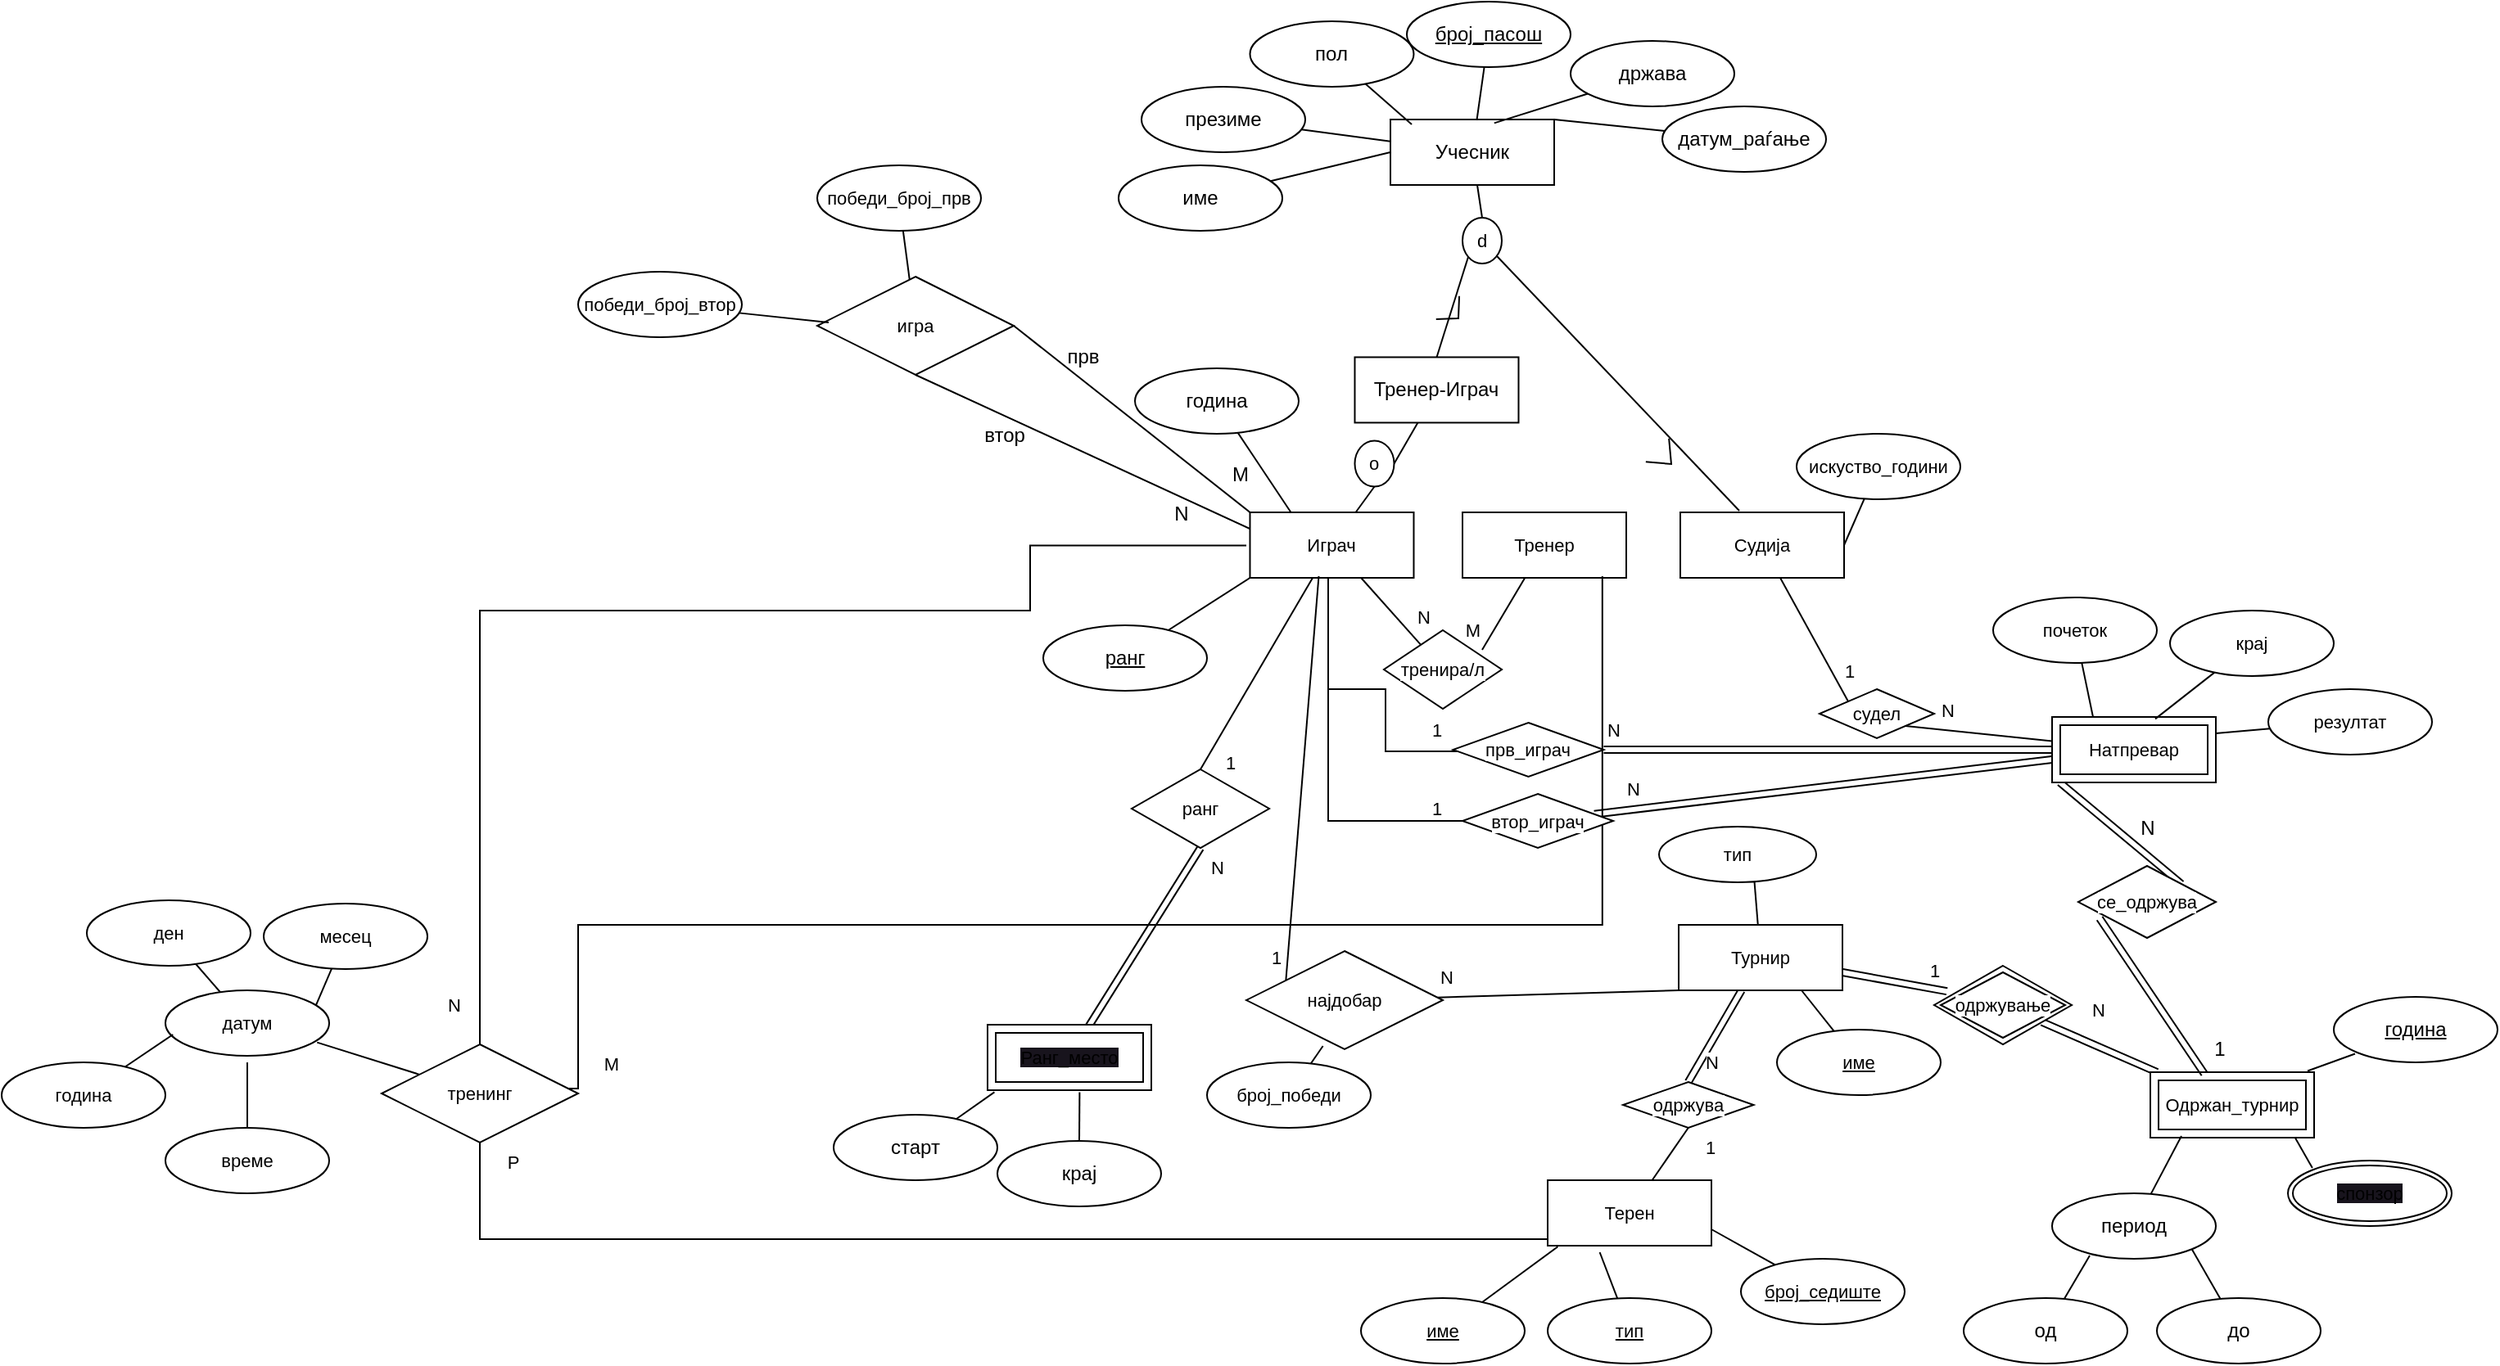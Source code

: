 <mxfile version="24.7.17">
  <diagram name="Page-1" id="D4k1P8KBZMgiFusO5wSe">
    <mxGraphModel dx="2284" dy="836" grid="1" gridSize="12" guides="1" tooltips="1" connect="1" arrows="1" fold="1" page="1" pageScale="1" pageWidth="850" pageHeight="1100" math="0" shadow="0">
      <root>
        <mxCell id="0" />
        <mxCell id="1" parent="0" />
        <mxCell id="lqawrA6Ue8hp0J3bOHnK-28" style="edgeStyle=none;shape=connector;rounded=0;orthogonalLoop=1;jettySize=auto;html=1;entryX=0.5;entryY=0;entryDx=0;entryDy=0;strokeColor=default;align=center;verticalAlign=middle;fontFamily=Helvetica;fontSize=11;fontColor=default;labelBackgroundColor=default;endArrow=none;endFill=0;" parent="1" source="lqawrA6Ue8hp0J3bOHnK-3" target="lqawrA6Ue8hp0J3bOHnK-27" edge="1">
          <mxGeometry relative="1" as="geometry" />
        </mxCell>
        <mxCell id="lqawrA6Ue8hp0J3bOHnK-3" value="Учесник" style="whiteSpace=wrap;html=1;align=center;" parent="1" vertex="1">
          <mxGeometry x="148" y="84" width="100" height="40" as="geometry" />
        </mxCell>
        <mxCell id="lqawrA6Ue8hp0J3bOHnK-8" value="име" style="ellipse;whiteSpace=wrap;html=1;align=center;" parent="1" vertex="1">
          <mxGeometry x="-18" y="112" width="100" height="40" as="geometry" />
        </mxCell>
        <mxCell id="lqawrA6Ue8hp0J3bOHnK-9" style="rounded=0;orthogonalLoop=1;jettySize=auto;html=1;entryX=0;entryY=0.5;entryDx=0;entryDy=0;endArrow=none;endFill=0;" parent="1" source="lqawrA6Ue8hp0J3bOHnK-8" target="lqawrA6Ue8hp0J3bOHnK-3" edge="1">
          <mxGeometry relative="1" as="geometry">
            <Array as="points" />
          </mxGeometry>
        </mxCell>
        <mxCell id="lqawrA6Ue8hp0J3bOHnK-11" value="" style="edgeStyle=none;shape=connector;rounded=0;orthogonalLoop=1;jettySize=auto;html=1;strokeColor=default;align=center;verticalAlign=middle;fontFamily=Helvetica;fontSize=11;fontColor=default;labelBackgroundColor=default;endArrow=none;endFill=0;" parent="1" source="lqawrA6Ue8hp0J3bOHnK-10" target="lqawrA6Ue8hp0J3bOHnK-3" edge="1">
          <mxGeometry relative="1" as="geometry" />
        </mxCell>
        <mxCell id="lqawrA6Ue8hp0J3bOHnK-10" value="презиме" style="ellipse;whiteSpace=wrap;html=1;align=center;" parent="1" vertex="1">
          <mxGeometry x="-4" y="64" width="100" height="40" as="geometry" />
        </mxCell>
        <mxCell id="lqawrA6Ue8hp0J3bOHnK-12" value="пол" style="ellipse;whiteSpace=wrap;html=1;align=center;" parent="1" vertex="1">
          <mxGeometry x="62.24" y="24" width="100" height="40" as="geometry" />
        </mxCell>
        <mxCell id="lqawrA6Ue8hp0J3bOHnK-15" style="edgeStyle=none;shape=connector;rounded=0;orthogonalLoop=1;jettySize=auto;html=1;strokeColor=default;align=center;verticalAlign=middle;fontFamily=Helvetica;fontSize=11;fontColor=default;labelBackgroundColor=default;endArrow=none;endFill=0;" parent="1" source="lqawrA6Ue8hp0J3bOHnK-14" target="lqawrA6Ue8hp0J3bOHnK-3" edge="1">
          <mxGeometry relative="1" as="geometry" />
        </mxCell>
        <mxCell id="lqawrA6Ue8hp0J3bOHnK-14" value="&lt;u&gt;број_пасош&lt;/u&gt;" style="ellipse;whiteSpace=wrap;html=1;align=center;" parent="1" vertex="1">
          <mxGeometry x="158" y="12" width="100" height="40" as="geometry" />
        </mxCell>
        <mxCell id="lqawrA6Ue8hp0J3bOHnK-16" style="edgeStyle=none;shape=connector;rounded=0;orthogonalLoop=1;jettySize=auto;html=1;entryX=0.13;entryY=0.075;entryDx=0;entryDy=0;entryPerimeter=0;strokeColor=default;align=center;verticalAlign=middle;fontFamily=Helvetica;fontSize=11;fontColor=default;labelBackgroundColor=default;endArrow=none;endFill=0;" parent="1" source="lqawrA6Ue8hp0J3bOHnK-12" target="lqawrA6Ue8hp0J3bOHnK-3" edge="1">
          <mxGeometry relative="1" as="geometry" />
        </mxCell>
        <mxCell id="lqawrA6Ue8hp0J3bOHnK-17" value="држава" style="ellipse;whiteSpace=wrap;html=1;align=center;" parent="1" vertex="1">
          <mxGeometry x="258" y="36" width="100" height="40" as="geometry" />
        </mxCell>
        <mxCell id="lqawrA6Ue8hp0J3bOHnK-18" style="edgeStyle=none;shape=connector;rounded=0;orthogonalLoop=1;jettySize=auto;html=1;entryX=0.634;entryY=0.055;entryDx=0;entryDy=0;entryPerimeter=0;strokeColor=default;align=center;verticalAlign=middle;fontFamily=Helvetica;fontSize=11;fontColor=default;labelBackgroundColor=default;endArrow=none;endFill=0;" parent="1" source="lqawrA6Ue8hp0J3bOHnK-17" target="lqawrA6Ue8hp0J3bOHnK-3" edge="1">
          <mxGeometry relative="1" as="geometry" />
        </mxCell>
        <mxCell id="lqawrA6Ue8hp0J3bOHnK-20" style="edgeStyle=none;shape=connector;rounded=0;orthogonalLoop=1;jettySize=auto;html=1;entryX=1;entryY=0;entryDx=0;entryDy=0;strokeColor=default;align=center;verticalAlign=middle;fontFamily=Helvetica;fontSize=11;fontColor=default;labelBackgroundColor=default;endArrow=none;endFill=0;" parent="1" source="lqawrA6Ue8hp0J3bOHnK-19" target="lqawrA6Ue8hp0J3bOHnK-3" edge="1">
          <mxGeometry relative="1" as="geometry" />
        </mxCell>
        <mxCell id="lqawrA6Ue8hp0J3bOHnK-19" value="датум_раѓање" style="ellipse;whiteSpace=wrap;html=1;align=center;" parent="1" vertex="1">
          <mxGeometry x="314" y="76" width="100" height="40" as="geometry" />
        </mxCell>
        <mxCell id="lqawrA6Ue8hp0J3bOHnK-36" style="edgeStyle=none;shape=connector;rounded=0;orthogonalLoop=1;jettySize=auto;html=1;strokeColor=default;align=center;verticalAlign=middle;fontFamily=Helvetica;fontSize=11;fontColor=default;labelBackgroundColor=default;endArrow=none;endFill=0;" parent="1" source="lqawrA6Ue8hp0J3bOHnK-22" target="lqawrA6Ue8hp0J3bOHnK-35" edge="1">
          <mxGeometry relative="1" as="geometry" />
        </mxCell>
        <mxCell id="lqawrA6Ue8hp0J3bOHnK-57" style="edgeStyle=none;shape=connector;rounded=0;orthogonalLoop=1;jettySize=auto;html=1;entryX=0.5;entryY=0;entryDx=0;entryDy=0;strokeColor=default;align=center;verticalAlign=middle;fontFamily=Helvetica;fontSize=11;fontColor=default;labelBackgroundColor=default;endArrow=none;endFill=0;" parent="1" source="lqawrA6Ue8hp0J3bOHnK-22" target="lqawrA6Ue8hp0J3bOHnK-56" edge="1">
          <mxGeometry relative="1" as="geometry" />
        </mxCell>
        <mxCell id="8VeTdL72EI9J1DGAZN1l-18" style="edgeStyle=orthogonalEdgeStyle;shape=connector;rounded=0;orthogonalLoop=1;jettySize=auto;html=1;strokeColor=default;align=center;verticalAlign=middle;fontFamily=Helvetica;fontSize=11;fontColor=default;labelBackgroundColor=default;endArrow=none;endFill=0;entryX=0.073;entryY=0.53;entryDx=0;entryDy=0;entryPerimeter=0;" parent="1" source="lqawrA6Ue8hp0J3bOHnK-22" target="8VeTdL72EI9J1DGAZN1l-19" edge="1">
          <mxGeometry relative="1" as="geometry">
            <mxPoint x="144" y="480" as="targetPoint" />
            <Array as="points">
              <mxPoint x="110" y="432" />
              <mxPoint x="145" y="432" />
              <mxPoint x="145" y="470" />
            </Array>
          </mxGeometry>
        </mxCell>
        <mxCell id="8VeTdL72EI9J1DGAZN1l-20" style="edgeStyle=orthogonalEdgeStyle;shape=connector;rounded=0;orthogonalLoop=1;jettySize=auto;html=1;strokeColor=default;align=center;verticalAlign=middle;fontFamily=Helvetica;fontSize=11;fontColor=default;labelBackgroundColor=default;endArrow=none;endFill=0;entryX=0;entryY=0.5;entryDx=0;entryDy=0;" parent="1" source="lqawrA6Ue8hp0J3bOHnK-22" target="8VeTdL72EI9J1DGAZN1l-21" edge="1">
          <mxGeometry relative="1" as="geometry">
            <mxPoint x="120" y="528" as="targetPoint" />
            <Array as="points">
              <mxPoint x="110" y="513" />
            </Array>
          </mxGeometry>
        </mxCell>
        <mxCell id="WKA5SGnIilvyst779cXG-5" style="rounded=0;orthogonalLoop=1;jettySize=auto;html=1;entryX=0.5;entryY=1;entryDx=0;entryDy=0;endArrow=none;endFill=0;" parent="1" source="lqawrA6Ue8hp0J3bOHnK-22" target="WKA5SGnIilvyst779cXG-3" edge="1">
          <mxGeometry relative="1" as="geometry" />
        </mxCell>
        <mxCell id="lqawrA6Ue8hp0J3bOHnK-22" value="Играч" style="whiteSpace=wrap;html=1;align=center;fontFamily=Helvetica;fontSize=11;fontColor=default;labelBackgroundColor=default;" parent="1" vertex="1">
          <mxGeometry x="62.24" y="324" width="100" height="40" as="geometry" />
        </mxCell>
        <mxCell id="lqawrA6Ue8hp0J3bOHnK-23" value="Тренер" style="whiteSpace=wrap;html=1;align=center;fontFamily=Helvetica;fontSize=11;fontColor=default;labelBackgroundColor=default;" parent="1" vertex="1">
          <mxGeometry x="192" y="324" width="100" height="40" as="geometry" />
        </mxCell>
        <mxCell id="lqawrA6Ue8hp0J3bOHnK-137" style="edgeStyle=none;shape=connector;rounded=0;orthogonalLoop=1;jettySize=auto;html=1;entryX=0;entryY=0;entryDx=0;entryDy=0;strokeColor=default;align=center;verticalAlign=middle;fontFamily=Helvetica;fontSize=11;fontColor=default;labelBackgroundColor=default;endArrow=none;endFill=0;" parent="1" source="lqawrA6Ue8hp0J3bOHnK-24" target="lqawrA6Ue8hp0J3bOHnK-136" edge="1">
          <mxGeometry relative="1" as="geometry" />
        </mxCell>
        <mxCell id="lqawrA6Ue8hp0J3bOHnK-24" value="Судија" style="whiteSpace=wrap;html=1;align=center;fontFamily=Helvetica;fontSize=11;fontColor=default;labelBackgroundColor=default;" parent="1" vertex="1">
          <mxGeometry x="325" y="324" width="100" height="40" as="geometry" />
        </mxCell>
        <mxCell id="WKA5SGnIilvyst779cXG-2" style="rounded=0;orthogonalLoop=1;jettySize=auto;html=1;entryX=0.5;entryY=0;entryDx=0;entryDy=0;endArrow=none;endFill=0;exitX=0;exitY=1;exitDx=0;exitDy=0;" parent="1" source="lqawrA6Ue8hp0J3bOHnK-27" target="WKA5SGnIilvyst779cXG-1" edge="1">
          <mxGeometry relative="1" as="geometry">
            <mxPoint x="198" y="228" as="sourcePoint" />
          </mxGeometry>
        </mxCell>
        <mxCell id="lqawrA6Ue8hp0J3bOHnK-27" value="d" style="ellipse;whiteSpace=wrap;html=1;align=center;fontFamily=Helvetica;fontSize=11;fontColor=default;labelBackgroundColor=default;" parent="1" vertex="1">
          <mxGeometry x="192" y="144" width="24" height="28" as="geometry" />
        </mxCell>
        <mxCell id="lqawrA6Ue8hp0J3bOHnK-31" style="edgeStyle=none;shape=connector;rounded=0;orthogonalLoop=1;jettySize=auto;html=1;entryX=0.36;entryY=-0.025;entryDx=0;entryDy=0;entryPerimeter=0;strokeColor=default;align=center;verticalAlign=middle;fontFamily=Helvetica;fontSize=11;fontColor=default;labelBackgroundColor=default;endArrow=none;endFill=0;" parent="1" source="lqawrA6Ue8hp0J3bOHnK-27" target="lqawrA6Ue8hp0J3bOHnK-24" edge="1">
          <mxGeometry relative="1" as="geometry" />
        </mxCell>
        <mxCell id="lqawrA6Ue8hp0J3bOHnK-32" value="" style="shape=step;perimeter=stepPerimeter;whiteSpace=wrap;html=1;fixedSize=1;fontFamily=Helvetica;fontSize=11;fontColor=default;labelBackgroundColor=default;rotation=45;" parent="1" vertex="1">
          <mxGeometry x="309.24" y="280.24" width="12" height="20" as="geometry" />
        </mxCell>
        <mxCell id="lqawrA6Ue8hp0J3bOHnK-35" value="тренира/л" style="shape=rhombus;perimeter=rhombusPerimeter;whiteSpace=wrap;html=1;align=center;fontFamily=Helvetica;fontSize=11;fontColor=default;labelBackgroundColor=default;" parent="1" vertex="1">
          <mxGeometry x="144" y="396" width="72" height="48" as="geometry" />
        </mxCell>
        <mxCell id="lqawrA6Ue8hp0J3bOHnK-37" style="edgeStyle=none;shape=connector;rounded=0;orthogonalLoop=1;jettySize=auto;html=1;entryX=0.833;entryY=0.25;entryDx=0;entryDy=0;entryPerimeter=0;strokeColor=default;align=center;verticalAlign=middle;fontFamily=Helvetica;fontSize=11;fontColor=default;labelBackgroundColor=default;endArrow=none;endFill=0;" parent="1" target="lqawrA6Ue8hp0J3bOHnK-35" edge="1">
          <mxGeometry relative="1" as="geometry">
            <mxPoint x="203.976" y="408" as="sourcePoint" />
          </mxGeometry>
        </mxCell>
        <mxCell id="lqawrA6Ue8hp0J3bOHnK-40" value="" style="edgeStyle=none;shape=connector;rounded=0;orthogonalLoop=1;jettySize=auto;html=1;strokeColor=default;align=center;verticalAlign=middle;fontFamily=Helvetica;fontSize=11;fontColor=default;labelBackgroundColor=default;endArrow=none;endFill=0;" parent="1" source="lqawrA6Ue8hp0J3bOHnK-23" edge="1">
          <mxGeometry relative="1" as="geometry">
            <mxPoint x="230" y="364" as="sourcePoint" />
            <mxPoint x="204" y="408" as="targetPoint" />
          </mxGeometry>
        </mxCell>
        <mxCell id="lqawrA6Ue8hp0J3bOHnK-41" value="M" style="text;html=1;align=center;verticalAlign=middle;resizable=0;points=[];autosize=1;strokeColor=none;fillColor=none;fontFamily=Helvetica;fontSize=11;fontColor=default;labelBackgroundColor=default;" parent="1" vertex="1">
          <mxGeometry x="180" y="384" width="36" height="24" as="geometry" />
        </mxCell>
        <mxCell id="lqawrA6Ue8hp0J3bOHnK-159" style="edgeStyle=none;shape=connector;rounded=0;orthogonalLoop=1;jettySize=auto;html=1;entryX=0.25;entryY=0;entryDx=0;entryDy=0;strokeColor=default;align=center;verticalAlign=middle;fontFamily=Helvetica;fontSize=11;fontColor=default;labelBackgroundColor=default;endArrow=none;endFill=0;" parent="1" source="lqawrA6Ue8hp0J3bOHnK-42" target="lqawrA6Ue8hp0J3bOHnK-22" edge="1">
          <mxGeometry relative="1" as="geometry" />
        </mxCell>
        <mxCell id="lqawrA6Ue8hp0J3bOHnK-42" value="година" style="ellipse;whiteSpace=wrap;html=1;align=center;" parent="1" vertex="1">
          <mxGeometry x="-8" y="236" width="100" height="40" as="geometry" />
        </mxCell>
        <mxCell id="lqawrA6Ue8hp0J3bOHnK-45" style="edgeStyle=none;shape=connector;rounded=0;orthogonalLoop=1;jettySize=auto;html=1;entryX=0;entryY=1;entryDx=0;entryDy=0;strokeColor=default;align=center;verticalAlign=middle;fontFamily=Helvetica;fontSize=11;fontColor=default;labelBackgroundColor=default;endArrow=none;endFill=0;" parent="1" source="lqawrA6Ue8hp0J3bOHnK-43" target="lqawrA6Ue8hp0J3bOHnK-22" edge="1">
          <mxGeometry relative="1" as="geometry" />
        </mxCell>
        <mxCell id="lqawrA6Ue8hp0J3bOHnK-43" value="&lt;u&gt;ранг&lt;/u&gt;" style="ellipse;whiteSpace=wrap;html=1;align=center;" parent="1" vertex="1">
          <mxGeometry x="-64" y="393" width="100" height="40" as="geometry" />
        </mxCell>
        <mxCell id="lqawrA6Ue8hp0J3bOHnK-49" value="старт" style="ellipse;whiteSpace=wrap;html=1;align=center;" parent="1" vertex="1">
          <mxGeometry x="-192" y="692" width="100" height="40" as="geometry" />
        </mxCell>
        <mxCell id="lqawrA6Ue8hp0J3bOHnK-50" value="крај" style="ellipse;whiteSpace=wrap;html=1;align=center;" parent="1" vertex="1">
          <mxGeometry x="-92" y="708" width="100" height="40" as="geometry" />
        </mxCell>
        <mxCell id="lqawrA6Ue8hp0J3bOHnK-58" style="edgeStyle=none;shape=link;rounded=0;orthogonalLoop=1;jettySize=auto;html=1;entryX=0.5;entryY=1;entryDx=0;entryDy=0;strokeColor=default;align=center;verticalAlign=middle;fontFamily=Helvetica;fontSize=11;fontColor=default;labelBackgroundColor=default;endArrow=none;endFill=0;" parent="1" target="lqawrA6Ue8hp0J3bOHnK-56" edge="1">
          <mxGeometry relative="1" as="geometry">
            <mxPoint x="-37.481" y="640" as="sourcePoint" />
          </mxGeometry>
        </mxCell>
        <mxCell id="lqawrA6Ue8hp0J3bOHnK-54" style="edgeStyle=none;shape=connector;rounded=0;orthogonalLoop=1;jettySize=auto;html=1;entryX=0.062;entryY=0.955;entryDx=0;entryDy=0;entryPerimeter=0;strokeColor=default;align=center;verticalAlign=middle;fontFamily=Helvetica;fontSize=11;fontColor=default;labelBackgroundColor=default;endArrow=none;endFill=0;" parent="1" source="lqawrA6Ue8hp0J3bOHnK-49" edge="1">
          <mxGeometry relative="1" as="geometry">
            <mxPoint x="-93.8" y="678.2" as="targetPoint" />
          </mxGeometry>
        </mxCell>
        <mxCell id="lqawrA6Ue8hp0J3bOHnK-55" style="edgeStyle=none;shape=connector;rounded=0;orthogonalLoop=1;jettySize=auto;html=1;entryX=0.582;entryY=0.955;entryDx=0;entryDy=0;entryPerimeter=0;strokeColor=default;align=center;verticalAlign=middle;fontFamily=Helvetica;fontSize=11;fontColor=default;labelBackgroundColor=default;endArrow=none;endFill=0;" parent="1" source="lqawrA6Ue8hp0J3bOHnK-50" edge="1">
          <mxGeometry relative="1" as="geometry">
            <mxPoint x="-41.8" y="678.2" as="targetPoint" />
          </mxGeometry>
        </mxCell>
        <mxCell id="lqawrA6Ue8hp0J3bOHnK-56" value="ранг" style="shape=rhombus;perimeter=rhombusPerimeter;whiteSpace=wrap;html=1;align=center;fontFamily=Helvetica;fontSize=11;fontColor=default;labelBackgroundColor=default;" parent="1" vertex="1">
          <mxGeometry x="-10" y="481" width="84" height="48" as="geometry" />
        </mxCell>
        <mxCell id="lqawrA6Ue8hp0J3bOHnK-59" value="1" style="text;html=1;align=center;verticalAlign=middle;resizable=0;points=[];autosize=1;strokeColor=none;fillColor=none;fontFamily=Helvetica;fontSize=11;fontColor=default;labelBackgroundColor=default;" parent="1" vertex="1">
          <mxGeometry x="32" y="465" width="36" height="24" as="geometry" />
        </mxCell>
        <mxCell id="lqawrA6Ue8hp0J3bOHnK-60" value="N" style="text;html=1;align=center;verticalAlign=middle;resizable=0;points=[];autosize=1;strokeColor=none;fillColor=none;fontFamily=Helvetica;fontSize=11;fontColor=default;labelBackgroundColor=default;" parent="1" vertex="1">
          <mxGeometry x="24" y="529" width="36" height="24" as="geometry" />
        </mxCell>
        <mxCell id="lqawrA6Ue8hp0J3bOHnK-62" style="edgeStyle=none;shape=connector;rounded=0;orthogonalLoop=1;jettySize=auto;html=1;entryX=1;entryY=0.5;entryDx=0;entryDy=0;strokeColor=default;align=center;verticalAlign=middle;fontFamily=Helvetica;fontSize=11;fontColor=default;labelBackgroundColor=default;endArrow=none;endFill=0;" parent="1" source="lqawrA6Ue8hp0J3bOHnK-61" target="lqawrA6Ue8hp0J3bOHnK-24" edge="1">
          <mxGeometry relative="1" as="geometry" />
        </mxCell>
        <mxCell id="lqawrA6Ue8hp0J3bOHnK-61" value="искуство_години" style="ellipse;whiteSpace=wrap;html=1;align=center;fontFamily=Helvetica;fontSize=11;fontColor=default;labelBackgroundColor=default;" parent="1" vertex="1">
          <mxGeometry x="396" y="276" width="100" height="40" as="geometry" />
        </mxCell>
        <mxCell id="lqawrA6Ue8hp0J3bOHnK-63" value="N" style="text;html=1;align=center;verticalAlign=middle;resizable=0;points=[];autosize=1;strokeColor=none;fillColor=none;fontFamily=Helvetica;fontSize=11;fontColor=default;labelBackgroundColor=default;" parent="1" vertex="1">
          <mxGeometry x="150.24" y="376" width="36" height="24" as="geometry" />
        </mxCell>
        <mxCell id="lqawrA6Ue8hp0J3bOHnK-88" style="edgeStyle=none;shape=link;rounded=0;orthogonalLoop=1;jettySize=auto;html=1;entryX=0.5;entryY=0;entryDx=0;entryDy=0;strokeColor=default;align=center;verticalAlign=middle;fontFamily=Helvetica;fontSize=11;fontColor=default;labelBackgroundColor=default;endArrow=none;endFill=0;" parent="1" source="lqawrA6Ue8hp0J3bOHnK-69" target="lqawrA6Ue8hp0J3bOHnK-87" edge="1">
          <mxGeometry relative="1" as="geometry" />
        </mxCell>
        <mxCell id="lqawrA6Ue8hp0J3bOHnK-69" value="Турнир" style="whiteSpace=wrap;html=1;align=center;fontFamily=Helvetica;fontSize=11;fontColor=default;labelBackgroundColor=default;" parent="1" vertex="1">
          <mxGeometry x="324" y="576" width="100" height="40" as="geometry" />
        </mxCell>
        <mxCell id="lqawrA6Ue8hp0J3bOHnK-145" style="edgeStyle=none;shape=connector;rounded=0;orthogonalLoop=1;jettySize=auto;html=1;entryX=0.75;entryY=1;entryDx=0;entryDy=0;strokeColor=default;align=center;verticalAlign=middle;fontFamily=Helvetica;fontSize=11;fontColor=default;labelBackgroundColor=default;endArrow=none;endFill=0;" parent="1" source="lqawrA6Ue8hp0J3bOHnK-70" target="lqawrA6Ue8hp0J3bOHnK-69" edge="1">
          <mxGeometry relative="1" as="geometry" />
        </mxCell>
        <mxCell id="lqawrA6Ue8hp0J3bOHnK-70" value="&lt;u&gt;име&lt;/u&gt;" style="ellipse;whiteSpace=wrap;html=1;align=center;fontFamily=Helvetica;fontSize=11;fontColor=default;labelBackgroundColor=default;" parent="1" vertex="1">
          <mxGeometry x="384" y="640" width="100" height="40" as="geometry" />
        </mxCell>
        <mxCell id="lqawrA6Ue8hp0J3bOHnK-89" style="edgeStyle=none;shape=connector;rounded=0;orthogonalLoop=1;jettySize=auto;html=1;entryX=0.5;entryY=1;entryDx=0;entryDy=0;strokeColor=default;align=center;verticalAlign=middle;fontFamily=Helvetica;fontSize=11;fontColor=default;labelBackgroundColor=default;endArrow=none;endFill=0;" parent="1" source="lqawrA6Ue8hp0J3bOHnK-78" target="lqawrA6Ue8hp0J3bOHnK-87" edge="1">
          <mxGeometry relative="1" as="geometry" />
        </mxCell>
        <mxCell id="lqawrA6Ue8hp0J3bOHnK-149" style="edgeStyle=orthogonalEdgeStyle;shape=connector;rounded=0;orthogonalLoop=1;jettySize=auto;html=1;entryX=0.5;entryY=1;entryDx=0;entryDy=0;strokeColor=default;align=center;verticalAlign=middle;fontFamily=Helvetica;fontSize=11;fontColor=default;labelBackgroundColor=default;endArrow=none;endFill=0;" parent="1" source="lqawrA6Ue8hp0J3bOHnK-78" target="lqawrA6Ue8hp0J3bOHnK-146" edge="1">
          <mxGeometry relative="1" as="geometry">
            <Array as="points">
              <mxPoint x="-408" y="768" />
            </Array>
          </mxGeometry>
        </mxCell>
        <mxCell id="lqawrA6Ue8hp0J3bOHnK-78" value="Терен" style="whiteSpace=wrap;html=1;align=center;fontFamily=Helvetica;fontSize=11;fontColor=default;labelBackgroundColor=default;" parent="1" vertex="1">
          <mxGeometry x="244" y="732" width="100" height="40" as="geometry" />
        </mxCell>
        <mxCell id="lqawrA6Ue8hp0J3bOHnK-86" style="edgeStyle=none;shape=connector;rounded=0;orthogonalLoop=1;jettySize=auto;html=1;entryX=1;entryY=0.75;entryDx=0;entryDy=0;strokeColor=default;align=center;verticalAlign=middle;fontFamily=Helvetica;fontSize=11;fontColor=default;labelBackgroundColor=default;endArrow=none;endFill=0;" parent="1" source="lqawrA6Ue8hp0J3bOHnK-85" target="lqawrA6Ue8hp0J3bOHnK-78" edge="1">
          <mxGeometry relative="1" as="geometry" />
        </mxCell>
        <mxCell id="lqawrA6Ue8hp0J3bOHnK-85" value="&lt;u&gt;број_седиште&lt;/u&gt;" style="ellipse;whiteSpace=wrap;html=1;align=center;fontFamily=Helvetica;fontSize=11;fontColor=default;labelBackgroundColor=default;" parent="1" vertex="1">
          <mxGeometry x="362" y="780" width="100" height="40" as="geometry" />
        </mxCell>
        <mxCell id="lqawrA6Ue8hp0J3bOHnK-87" value="одржува" style="shape=rhombus;perimeter=rhombusPerimeter;whiteSpace=wrap;html=1;align=center;fontFamily=Helvetica;fontSize=11;fontColor=default;labelBackgroundColor=default;" parent="1" vertex="1">
          <mxGeometry x="290" y="672" width="79.76" height="28" as="geometry" />
        </mxCell>
        <mxCell id="lqawrA6Ue8hp0J3bOHnK-90" value="N" style="text;html=1;align=center;verticalAlign=middle;resizable=0;points=[];autosize=1;strokeColor=none;fillColor=none;fontFamily=Helvetica;fontSize=11;fontColor=default;labelBackgroundColor=default;" parent="1" vertex="1">
          <mxGeometry x="326" y="648" width="36" height="24" as="geometry" />
        </mxCell>
        <mxCell id="lqawrA6Ue8hp0J3bOHnK-91" value="1" style="text;html=1;align=center;verticalAlign=middle;resizable=0;points=[];autosize=1;strokeColor=none;fillColor=none;fontFamily=Helvetica;fontSize=11;fontColor=default;labelBackgroundColor=default;" parent="1" vertex="1">
          <mxGeometry x="325" y="700" width="36" height="24" as="geometry" />
        </mxCell>
        <mxCell id="lqawrA6Ue8hp0J3bOHnK-92" value="&lt;u&gt;име&lt;/u&gt;" style="ellipse;whiteSpace=wrap;html=1;align=center;fontFamily=Helvetica;fontSize=11;fontColor=default;labelBackgroundColor=default;" parent="1" vertex="1">
          <mxGeometry x="130" y="804" width="100" height="40" as="geometry" />
        </mxCell>
        <mxCell id="lqawrA6Ue8hp0J3bOHnK-94" value="&lt;u&gt;тип&lt;/u&gt;" style="ellipse;whiteSpace=wrap;html=1;align=center;fontFamily=Helvetica;fontSize=11;fontColor=default;labelBackgroundColor=default;" parent="1" vertex="1">
          <mxGeometry x="244" y="804" width="100" height="40" as="geometry" />
        </mxCell>
        <mxCell id="lqawrA6Ue8hp0J3bOHnK-95" style="edgeStyle=none;shape=connector;rounded=0;orthogonalLoop=1;jettySize=auto;html=1;entryX=0.318;entryY=1.1;entryDx=0;entryDy=0;entryPerimeter=0;strokeColor=default;align=center;verticalAlign=middle;fontFamily=Helvetica;fontSize=11;fontColor=default;labelBackgroundColor=default;endArrow=none;endFill=0;" parent="1" source="lqawrA6Ue8hp0J3bOHnK-94" target="lqawrA6Ue8hp0J3bOHnK-78" edge="1">
          <mxGeometry relative="1" as="geometry" />
        </mxCell>
        <mxCell id="lqawrA6Ue8hp0J3bOHnK-99" style="edgeStyle=none;shape=connector;rounded=0;orthogonalLoop=1;jettySize=auto;html=1;strokeColor=default;align=center;verticalAlign=middle;fontFamily=Helvetica;fontSize=11;fontColor=default;labelBackgroundColor=default;endArrow=none;endFill=0;" parent="1" edge="1">
          <mxGeometry relative="1" as="geometry">
            <mxPoint x="708" y="665.27" as="targetPoint" />
            <mxPoint x="737.003" y="654.723" as="sourcePoint" />
          </mxGeometry>
        </mxCell>
        <mxCell id="lqawrA6Ue8hp0J3bOHnK-106" style="edgeStyle=none;shape=link;rounded=0;orthogonalLoop=1;jettySize=auto;html=1;strokeColor=default;align=center;verticalAlign=middle;fontFamily=Helvetica;fontSize=11;fontColor=default;labelBackgroundColor=default;endArrow=none;endFill=0;" parent="1" source="lqawrA6Ue8hp0J3bOHnK-101" target="lqawrA6Ue8hp0J3bOHnK-103" edge="1">
          <mxGeometry relative="1" as="geometry" />
        </mxCell>
        <mxCell id="lqawrA6Ue8hp0J3bOHnK-101" value="Одржан_турнир" style="shape=ext;margin=3;double=1;whiteSpace=wrap;html=1;align=center;fontFamily=Helvetica;fontSize=11;fontColor=default;labelBackgroundColor=default;" parent="1" vertex="1">
          <mxGeometry x="612" y="666" width="100" height="40" as="geometry" />
        </mxCell>
        <mxCell id="lqawrA6Ue8hp0J3bOHnK-103" value="одржување" style="shape=rhombus;double=1;perimeter=rhombusPerimeter;whiteSpace=wrap;html=1;align=center;fontFamily=Helvetica;fontSize=11;fontColor=default;labelBackgroundColor=default;" parent="1" vertex="1">
          <mxGeometry x="480" y="601" width="84" height="48" as="geometry" />
        </mxCell>
        <mxCell id="lqawrA6Ue8hp0J3bOHnK-105" style="edgeStyle=none;shape=link;rounded=0;orthogonalLoop=1;jettySize=auto;html=1;entryX=0.093;entryY=0.325;entryDx=0;entryDy=0;entryPerimeter=0;strokeColor=default;align=center;verticalAlign=middle;fontFamily=Helvetica;fontSize=11;fontColor=default;labelBackgroundColor=default;endArrow=none;endFill=0;" parent="1" target="lqawrA6Ue8hp0J3bOHnK-103" edge="1">
          <mxGeometry relative="1" as="geometry">
            <mxPoint x="424" y="605" as="sourcePoint" />
          </mxGeometry>
        </mxCell>
        <mxCell id="lqawrA6Ue8hp0J3bOHnK-107" value="N" style="text;html=1;align=center;verticalAlign=middle;resizable=0;points=[];autosize=1;strokeColor=none;fillColor=none;fontFamily=Helvetica;fontSize=11;fontColor=default;labelBackgroundColor=default;" parent="1" vertex="1">
          <mxGeometry x="562" y="616" width="36" height="24" as="geometry" />
        </mxCell>
        <mxCell id="lqawrA6Ue8hp0J3bOHnK-109" value="1" style="text;html=1;align=center;verticalAlign=middle;resizable=0;points=[];autosize=1;strokeColor=none;fillColor=none;fontFamily=Helvetica;fontSize=11;fontColor=default;labelBackgroundColor=default;" parent="1" vertex="1">
          <mxGeometry x="462" y="592" width="36" height="24" as="geometry" />
        </mxCell>
        <mxCell id="lqawrA6Ue8hp0J3bOHnK-113" style="edgeStyle=none;shape=connector;rounded=0;orthogonalLoop=1;jettySize=auto;html=1;entryX=0.886;entryY=1.01;entryDx=0;entryDy=0;entryPerimeter=0;strokeColor=default;align=center;verticalAlign=middle;fontFamily=Helvetica;fontSize=11;fontColor=default;labelBackgroundColor=default;endArrow=none;endFill=0;" parent="1" target="lqawrA6Ue8hp0J3bOHnK-101" edge="1">
          <mxGeometry relative="1" as="geometry">
            <mxPoint x="710.93" y="724.496" as="sourcePoint" />
          </mxGeometry>
        </mxCell>
        <mxCell id="lqawrA6Ue8hp0J3bOHnK-119" style="edgeStyle=none;shape=link;rounded=0;orthogonalLoop=1;jettySize=auto;html=1;entryX=1;entryY=0;entryDx=0;entryDy=0;strokeColor=default;align=center;verticalAlign=middle;fontFamily=Helvetica;fontSize=11;fontColor=default;labelBackgroundColor=default;endArrow=none;endFill=0;" parent="1" target="lqawrA6Ue8hp0J3bOHnK-117" edge="1">
          <mxGeometry relative="1" as="geometry">
            <mxPoint x="556.721" y="489" as="sourcePoint" />
          </mxGeometry>
        </mxCell>
        <mxCell id="lqawrA6Ue8hp0J3bOHnK-115" style="edgeStyle=none;shape=connector;rounded=0;orthogonalLoop=1;jettySize=auto;html=1;entryX=0.65;entryY=0.985;entryDx=0;entryDy=0;entryPerimeter=0;strokeColor=default;align=center;verticalAlign=middle;fontFamily=Helvetica;fontSize=11;fontColor=default;labelBackgroundColor=default;endArrow=none;endFill=0;" parent="1" source="lqawrA6Ue8hp0J3bOHnK-69" edge="1">
          <mxGeometry relative="1" as="geometry">
            <mxPoint x="370.24" y="549.4" as="targetPoint" />
          </mxGeometry>
        </mxCell>
        <mxCell id="lqawrA6Ue8hp0J3bOHnK-117" value="се_одржува" style="shape=rhombus;perimeter=rhombusPerimeter;whiteSpace=wrap;html=1;align=center;fontFamily=Helvetica;fontSize=11;fontColor=default;labelBackgroundColor=default;" parent="1" vertex="1">
          <mxGeometry x="568" y="540" width="84" height="44" as="geometry" />
        </mxCell>
        <mxCell id="lqawrA6Ue8hp0J3bOHnK-118" style="edgeStyle=none;shape=link;rounded=0;orthogonalLoop=1;jettySize=auto;html=1;entryX=0.155;entryY=0.727;entryDx=0;entryDy=0;entryPerimeter=0;strokeColor=default;align=center;verticalAlign=middle;fontFamily=Helvetica;fontSize=11;fontColor=default;labelBackgroundColor=default;endArrow=none;endFill=0;exitX=0.33;exitY=0.025;exitDx=0;exitDy=0;exitPerimeter=0;" parent="1" source="lqawrA6Ue8hp0J3bOHnK-101" target="lqawrA6Ue8hp0J3bOHnK-117" edge="1">
          <mxGeometry relative="1" as="geometry">
            <Array as="points" />
          </mxGeometry>
        </mxCell>
        <mxCell id="lqawrA6Ue8hp0J3bOHnK-138" style="edgeStyle=none;shape=connector;rounded=0;orthogonalLoop=1;jettySize=auto;html=1;entryX=1;entryY=1;entryDx=0;entryDy=0;strokeColor=default;align=center;verticalAlign=middle;fontFamily=Helvetica;fontSize=11;fontColor=default;labelBackgroundColor=default;endArrow=none;endFill=0;" parent="1" source="lqawrA6Ue8hp0J3bOHnK-120" target="lqawrA6Ue8hp0J3bOHnK-136" edge="1">
          <mxGeometry relative="1" as="geometry" />
        </mxCell>
        <mxCell id="lqawrA6Ue8hp0J3bOHnK-120" value="Натпревар" style="shape=ext;margin=3;double=1;whiteSpace=wrap;html=1;align=center;fontFamily=Helvetica;fontSize=11;fontColor=default;labelBackgroundColor=default;" parent="1" vertex="1">
          <mxGeometry x="552" y="449" width="100" height="40" as="geometry" />
        </mxCell>
        <mxCell id="lqawrA6Ue8hp0J3bOHnK-124" style="edgeStyle=none;shape=connector;rounded=0;orthogonalLoop=1;jettySize=auto;html=1;strokeColor=default;align=center;verticalAlign=middle;fontFamily=Helvetica;fontSize=11;fontColor=default;labelBackgroundColor=default;endArrow=none;endFill=0;entryX=0.25;entryY=0;entryDx=0;entryDy=0;" parent="1" source="lqawrA6Ue8hp0J3bOHnK-121" target="lqawrA6Ue8hp0J3bOHnK-120" edge="1">
          <mxGeometry relative="1" as="geometry">
            <mxPoint x="566" y="444" as="targetPoint" />
          </mxGeometry>
        </mxCell>
        <mxCell id="lqawrA6Ue8hp0J3bOHnK-121" value="почеток" style="ellipse;whiteSpace=wrap;html=1;align=center;fontFamily=Helvetica;fontSize=11;fontColor=default;labelBackgroundColor=default;" parent="1" vertex="1">
          <mxGeometry x="516" y="376" width="100" height="40" as="geometry" />
        </mxCell>
        <mxCell id="lqawrA6Ue8hp0J3bOHnK-125" style="edgeStyle=none;shape=connector;rounded=0;orthogonalLoop=1;jettySize=auto;html=1;strokeColor=default;align=center;verticalAlign=middle;fontFamily=Helvetica;fontSize=11;fontColor=default;labelBackgroundColor=default;endArrow=none;endFill=0;entryX=0.63;entryY=0.03;entryDx=0;entryDy=0;entryPerimeter=0;" parent="1" source="lqawrA6Ue8hp0J3bOHnK-122" target="lqawrA6Ue8hp0J3bOHnK-120" edge="1">
          <mxGeometry relative="1" as="geometry">
            <mxPoint x="600" y="444" as="targetPoint" />
          </mxGeometry>
        </mxCell>
        <mxCell id="lqawrA6Ue8hp0J3bOHnK-122" value="крај" style="ellipse;whiteSpace=wrap;html=1;align=center;fontFamily=Helvetica;fontSize=11;fontColor=default;labelBackgroundColor=default;" parent="1" vertex="1">
          <mxGeometry x="624" y="384" width="100" height="40" as="geometry" />
        </mxCell>
        <mxCell id="lqawrA6Ue8hp0J3bOHnK-126" style="edgeStyle=none;shape=connector;rounded=0;orthogonalLoop=1;jettySize=auto;html=1;entryX=1;entryY=0.25;entryDx=0;entryDy=0;strokeColor=default;align=center;verticalAlign=middle;fontFamily=Helvetica;fontSize=11;fontColor=default;labelBackgroundColor=default;endArrow=none;endFill=0;" parent="1" source="lqawrA6Ue8hp0J3bOHnK-123" target="lqawrA6Ue8hp0J3bOHnK-120" edge="1">
          <mxGeometry relative="1" as="geometry" />
        </mxCell>
        <mxCell id="lqawrA6Ue8hp0J3bOHnK-123" value="резултат" style="ellipse;whiteSpace=wrap;html=1;align=center;fontFamily=Helvetica;fontSize=11;fontColor=default;labelBackgroundColor=default;" parent="1" vertex="1">
          <mxGeometry x="684" y="432" width="100" height="40" as="geometry" />
        </mxCell>
        <mxCell id="lqawrA6Ue8hp0J3bOHnK-129" style="edgeStyle=none;shape=connector;rounded=0;orthogonalLoop=1;jettySize=auto;html=1;entryX=0;entryY=0;entryDx=0;entryDy=0;strokeColor=default;align=center;verticalAlign=middle;fontFamily=Helvetica;fontSize=11;fontColor=default;labelBackgroundColor=default;endArrow=none;endFill=0;exitX=1;exitY=0.5;exitDx=0;exitDy=0;" parent="1" source="lqawrA6Ue8hp0J3bOHnK-128" target="lqawrA6Ue8hp0J3bOHnK-22" edge="1">
          <mxGeometry relative="1" as="geometry" />
        </mxCell>
        <mxCell id="8VeTdL72EI9J1DGAZN1l-3" style="rounded=0;orthogonalLoop=1;jettySize=auto;html=1;endArrow=none;endFill=0;entryX=0;entryY=0.25;entryDx=0;entryDy=0;exitX=0.5;exitY=1;exitDx=0;exitDy=0;" parent="1" source="lqawrA6Ue8hp0J3bOHnK-128" target="lqawrA6Ue8hp0J3bOHnK-22" edge="1">
          <mxGeometry relative="1" as="geometry">
            <mxPoint x="-142" y="300" as="targetPoint" />
          </mxGeometry>
        </mxCell>
        <mxCell id="lqawrA6Ue8hp0J3bOHnK-128" value="игра" style="shape=rhombus;perimeter=rhombusPerimeter;whiteSpace=wrap;html=1;align=center;fontFamily=Helvetica;fontSize=11;fontColor=default;labelBackgroundColor=default;" parent="1" vertex="1">
          <mxGeometry x="-202" y="180" width="120" height="60" as="geometry" />
        </mxCell>
        <mxCell id="lqawrA6Ue8hp0J3bOHnK-134" style="edgeStyle=none;shape=connector;rounded=0;orthogonalLoop=1;jettySize=auto;html=1;strokeColor=default;align=center;verticalAlign=middle;fontFamily=Helvetica;fontSize=11;fontColor=default;labelBackgroundColor=default;endArrow=none;endFill=0;" parent="1" source="lqawrA6Ue8hp0J3bOHnK-133" target="lqawrA6Ue8hp0J3bOHnK-128" edge="1">
          <mxGeometry relative="1" as="geometry" />
        </mxCell>
        <mxCell id="lqawrA6Ue8hp0J3bOHnK-133" value="победи_број_прв" style="ellipse;whiteSpace=wrap;html=1;align=center;fontFamily=Helvetica;fontSize=11;fontColor=default;labelBackgroundColor=default;" parent="1" vertex="1">
          <mxGeometry x="-202" y="112" width="100" height="40" as="geometry" />
        </mxCell>
        <mxCell id="lqawrA6Ue8hp0J3bOHnK-136" value="судел" style="shape=rhombus;perimeter=rhombusPerimeter;whiteSpace=wrap;html=1;align=center;fontFamily=Helvetica;fontSize=11;fontColor=default;labelBackgroundColor=default;" parent="1" vertex="1">
          <mxGeometry x="410" y="432" width="70" height="30" as="geometry" />
        </mxCell>
        <mxCell id="lqawrA6Ue8hp0J3bOHnK-140" value="N" style="text;html=1;align=center;verticalAlign=middle;resizable=0;points=[];autosize=1;strokeColor=none;fillColor=none;fontFamily=Helvetica;fontSize=11;fontColor=default;labelBackgroundColor=default;" parent="1" vertex="1">
          <mxGeometry x="470" y="433" width="36" height="24" as="geometry" />
        </mxCell>
        <mxCell id="lqawrA6Ue8hp0J3bOHnK-142" style="edgeStyle=orthogonalEdgeStyle;shape=connector;rounded=0;orthogonalLoop=1;jettySize=auto;html=1;entryX=0.692;entryY=-0.005;entryDx=0;entryDy=0;entryPerimeter=0;strokeColor=default;align=center;verticalAlign=middle;fontFamily=Helvetica;fontSize=11;fontColor=default;labelBackgroundColor=default;endArrow=none;endFill=0;" parent="1" edge="1">
          <mxGeometry relative="1" as="geometry">
            <mxPoint x="60" y="344.24" as="sourcePoint" />
            <mxPoint x="-405.8" y="656" as="targetPoint" />
            <Array as="points">
              <mxPoint x="-72" y="344" />
              <mxPoint x="-72" y="384" />
              <mxPoint x="-408" y="384" />
              <mxPoint x="-408" y="656" />
            </Array>
          </mxGeometry>
        </mxCell>
        <mxCell id="lqawrA6Ue8hp0J3bOHnK-144" style="edgeStyle=orthogonalEdgeStyle;shape=connector;rounded=0;orthogonalLoop=1;jettySize=auto;html=1;entryX=0.854;entryY=0.975;entryDx=0;entryDy=0;entryPerimeter=0;strokeColor=default;align=center;verticalAlign=middle;fontFamily=Helvetica;fontSize=11;fontColor=default;labelBackgroundColor=default;endArrow=none;endFill=0;" parent="1" target="lqawrA6Ue8hp0J3bOHnK-23" edge="1">
          <mxGeometry relative="1" as="geometry">
            <mxPoint x="-375" y="676.04" as="sourcePoint" />
            <Array as="points">
              <mxPoint x="-348" y="676" />
              <mxPoint x="-348" y="576" />
              <mxPoint x="277" y="576" />
            </Array>
          </mxGeometry>
        </mxCell>
        <mxCell id="lqawrA6Ue8hp0J3bOHnK-146" value="тренинг" style="shape=rhombus;perimeter=rhombusPerimeter;whiteSpace=wrap;html=1;align=center;fontFamily=Helvetica;fontSize=11;fontColor=default;labelBackgroundColor=default;" parent="1" vertex="1">
          <mxGeometry x="-468" y="649" width="120" height="60" as="geometry" />
        </mxCell>
        <mxCell id="lqawrA6Ue8hp0J3bOHnK-147" value="датум" style="ellipse;whiteSpace=wrap;html=1;align=center;fontFamily=Helvetica;fontSize=11;fontColor=default;labelBackgroundColor=default;" parent="1" vertex="1">
          <mxGeometry x="-600" y="616" width="100" height="40" as="geometry" />
        </mxCell>
        <mxCell id="lqawrA6Ue8hp0J3bOHnK-148" style="edgeStyle=none;shape=connector;rounded=0;orthogonalLoop=1;jettySize=auto;html=1;entryX=0.062;entryY=1.015;entryDx=0;entryDy=0;entryPerimeter=0;strokeColor=default;align=center;verticalAlign=middle;fontFamily=Helvetica;fontSize=11;fontColor=default;labelBackgroundColor=default;endArrow=none;endFill=0;" parent="1" source="lqawrA6Ue8hp0J3bOHnK-92" target="lqawrA6Ue8hp0J3bOHnK-78" edge="1">
          <mxGeometry relative="1" as="geometry" />
        </mxCell>
        <mxCell id="lqawrA6Ue8hp0J3bOHnK-150" style="edgeStyle=none;shape=connector;rounded=0;orthogonalLoop=1;jettySize=auto;html=1;entryX=0.926;entryY=0.795;entryDx=0;entryDy=0;entryPerimeter=0;strokeColor=default;align=center;verticalAlign=middle;fontFamily=Helvetica;fontSize=11;fontColor=default;labelBackgroundColor=default;endArrow=none;endFill=0;" parent="1" source="lqawrA6Ue8hp0J3bOHnK-146" target="lqawrA6Ue8hp0J3bOHnK-147" edge="1">
          <mxGeometry relative="1" as="geometry" />
        </mxCell>
        <mxCell id="lqawrA6Ue8hp0J3bOHnK-157" style="edgeStyle=none;shape=connector;rounded=0;orthogonalLoop=1;jettySize=auto;html=1;strokeColor=default;align=center;verticalAlign=middle;fontFamily=Helvetica;fontSize=11;fontColor=default;labelBackgroundColor=default;endArrow=none;endFill=0;" parent="1" source="lqawrA6Ue8hp0J3bOHnK-151" target="lqawrA6Ue8hp0J3bOHnK-147" edge="1">
          <mxGeometry relative="1" as="geometry" />
        </mxCell>
        <mxCell id="lqawrA6Ue8hp0J3bOHnK-151" value="ден" style="ellipse;whiteSpace=wrap;html=1;align=center;fontFamily=Helvetica;fontSize=11;fontColor=default;labelBackgroundColor=default;" parent="1" vertex="1">
          <mxGeometry x="-648" y="561" width="100" height="40" as="geometry" />
        </mxCell>
        <mxCell id="lqawrA6Ue8hp0J3bOHnK-152" value="месец" style="ellipse;whiteSpace=wrap;html=1;align=center;fontFamily=Helvetica;fontSize=11;fontColor=default;labelBackgroundColor=default;" parent="1" vertex="1">
          <mxGeometry x="-540" y="563" width="100" height="40" as="geometry" />
        </mxCell>
        <mxCell id="lqawrA6Ue8hp0J3bOHnK-153" value="година" style="ellipse;whiteSpace=wrap;html=1;align=center;fontFamily=Helvetica;fontSize=11;fontColor=default;labelBackgroundColor=default;" parent="1" vertex="1">
          <mxGeometry x="-700" y="660" width="100" height="40" as="geometry" />
        </mxCell>
        <mxCell id="lqawrA6Ue8hp0J3bOHnK-155" style="edgeStyle=none;shape=connector;rounded=0;orthogonalLoop=1;jettySize=auto;html=1;strokeColor=default;align=center;verticalAlign=middle;fontFamily=Helvetica;fontSize=11;fontColor=default;labelBackgroundColor=default;endArrow=none;endFill=0;" parent="1" source="lqawrA6Ue8hp0J3bOHnK-154" edge="1">
          <mxGeometry relative="1" as="geometry">
            <mxPoint x="-550" y="660" as="targetPoint" />
          </mxGeometry>
        </mxCell>
        <mxCell id="lqawrA6Ue8hp0J3bOHnK-154" value="време" style="ellipse;whiteSpace=wrap;html=1;align=center;fontFamily=Helvetica;fontSize=11;fontColor=default;labelBackgroundColor=default;" parent="1" vertex="1">
          <mxGeometry x="-600" y="700" width="100" height="40" as="geometry" />
        </mxCell>
        <mxCell id="lqawrA6Ue8hp0J3bOHnK-156" style="edgeStyle=none;shape=connector;rounded=0;orthogonalLoop=1;jettySize=auto;html=1;entryX=0.046;entryY=0.675;entryDx=0;entryDy=0;entryPerimeter=0;strokeColor=default;align=center;verticalAlign=middle;fontFamily=Helvetica;fontSize=11;fontColor=default;labelBackgroundColor=default;endArrow=none;endFill=0;" parent="1" source="lqawrA6Ue8hp0J3bOHnK-153" target="lqawrA6Ue8hp0J3bOHnK-147" edge="1">
          <mxGeometry relative="1" as="geometry" />
        </mxCell>
        <mxCell id="lqawrA6Ue8hp0J3bOHnK-158" style="edgeStyle=none;shape=connector;rounded=0;orthogonalLoop=1;jettySize=auto;html=1;entryX=0.918;entryY=0.235;entryDx=0;entryDy=0;entryPerimeter=0;strokeColor=default;align=center;verticalAlign=middle;fontFamily=Helvetica;fontSize=11;fontColor=default;labelBackgroundColor=default;endArrow=none;endFill=0;" parent="1" source="lqawrA6Ue8hp0J3bOHnK-152" target="lqawrA6Ue8hp0J3bOHnK-147" edge="1">
          <mxGeometry relative="1" as="geometry" />
        </mxCell>
        <mxCell id="lqawrA6Ue8hp0J3bOHnK-160" value="N" style="text;html=1;align=center;verticalAlign=middle;resizable=0;points=[];autosize=1;strokeColor=none;fillColor=none;fontFamily=Helvetica;fontSize=11;fontColor=default;labelBackgroundColor=default;" parent="1" vertex="1">
          <mxGeometry x="-442" y="613" width="36" height="24" as="geometry" />
        </mxCell>
        <mxCell id="lqawrA6Ue8hp0J3bOHnK-161" value="M" style="text;html=1;align=center;verticalAlign=middle;resizable=0;points=[];autosize=1;strokeColor=none;fillColor=none;fontFamily=Helvetica;fontSize=11;fontColor=default;labelBackgroundColor=default;" parent="1" vertex="1">
          <mxGeometry x="-346" y="649" width="36" height="24" as="geometry" />
        </mxCell>
        <mxCell id="lqawrA6Ue8hp0J3bOHnK-162" value="P" style="text;html=1;align=center;verticalAlign=middle;resizable=0;points=[];autosize=1;strokeColor=none;fillColor=none;fontFamily=Helvetica;fontSize=11;fontColor=default;labelBackgroundColor=default;" parent="1" vertex="1">
          <mxGeometry x="-406" y="709" width="36" height="24" as="geometry" />
        </mxCell>
        <mxCell id="8VeTdL72EI9J1DGAZN1l-4" value="втор" style="text;html=1;align=center;verticalAlign=middle;resizable=0;points=[];autosize=1;strokeColor=none;fillColor=none;" parent="1" vertex="1">
          <mxGeometry x="-112" y="265" width="48" height="24" as="geometry" />
        </mxCell>
        <mxCell id="8VeTdL72EI9J1DGAZN1l-5" value="прв" style="text;html=1;align=center;verticalAlign=middle;resizable=0;points=[];autosize=1;strokeColor=none;fillColor=none;" parent="1" vertex="1">
          <mxGeometry x="-64" y="217" width="48" height="24" as="geometry" />
        </mxCell>
        <mxCell id="8VeTdL72EI9J1DGAZN1l-6" value="M" style="text;html=1;align=center;verticalAlign=middle;resizable=0;points=[];autosize=1;strokeColor=none;fillColor=none;" parent="1" vertex="1">
          <mxGeometry x="38" y="289" width="36" height="24" as="geometry" />
        </mxCell>
        <mxCell id="8VeTdL72EI9J1DGAZN1l-7" value="N" style="text;html=1;align=center;verticalAlign=middle;resizable=0;points=[];autosize=1;strokeColor=none;fillColor=none;" parent="1" vertex="1">
          <mxGeometry x="2" y="313" width="36" height="24" as="geometry" />
        </mxCell>
        <mxCell id="8VeTdL72EI9J1DGAZN1l-8" value="&lt;span style=&quot;font-size: 11px; background-color: rgb(24, 20, 29);&quot;&gt;Ранг_место&lt;/span&gt;" style="shape=ext;margin=3;double=1;whiteSpace=wrap;html=1;align=center;" parent="1" vertex="1">
          <mxGeometry x="-98" y="637" width="100" height="40" as="geometry" />
        </mxCell>
        <mxCell id="8VeTdL72EI9J1DGAZN1l-9" value="&lt;span style=&quot;font-size: 11px; background-color: rgb(24, 20, 29);&quot;&gt;спонзор&lt;/span&gt;" style="ellipse;shape=doubleEllipse;margin=3;whiteSpace=wrap;html=1;align=center;" parent="1" vertex="1">
          <mxGeometry x="696" y="720" width="100" height="40" as="geometry" />
        </mxCell>
        <mxCell id="8VeTdL72EI9J1DGAZN1l-11" value="&lt;u&gt;година&lt;/u&gt;" style="ellipse;whiteSpace=wrap;html=1;align=center;" parent="1" vertex="1">
          <mxGeometry x="724" y="620" width="100" height="40" as="geometry" />
        </mxCell>
        <mxCell id="8VeTdL72EI9J1DGAZN1l-12" value="период" style="ellipse;whiteSpace=wrap;html=1;align=center;" parent="1" vertex="1">
          <mxGeometry x="552" y="740" width="100" height="40" as="geometry" />
        </mxCell>
        <mxCell id="8VeTdL72EI9J1DGAZN1l-13" style="rounded=0;orthogonalLoop=1;jettySize=auto;html=1;entryX=0.19;entryY=0.975;entryDx=0;entryDy=0;entryPerimeter=0;endArrow=none;endFill=0;" parent="1" source="8VeTdL72EI9J1DGAZN1l-12" target="lqawrA6Ue8hp0J3bOHnK-101" edge="1">
          <mxGeometry relative="1" as="geometry" />
        </mxCell>
        <mxCell id="8VeTdL72EI9J1DGAZN1l-14" value="од" style="ellipse;whiteSpace=wrap;html=1;align=center;" parent="1" vertex="1">
          <mxGeometry x="498" y="804" width="100" height="40" as="geometry" />
        </mxCell>
        <mxCell id="8VeTdL72EI9J1DGAZN1l-17" style="edgeStyle=none;shape=connector;rounded=0;orthogonalLoop=1;jettySize=auto;html=1;entryX=1;entryY=1;entryDx=0;entryDy=0;strokeColor=default;align=center;verticalAlign=middle;fontFamily=Helvetica;fontSize=11;fontColor=default;labelBackgroundColor=default;endArrow=none;endFill=0;" parent="1" source="8VeTdL72EI9J1DGAZN1l-15" target="8VeTdL72EI9J1DGAZN1l-12" edge="1">
          <mxGeometry relative="1" as="geometry" />
        </mxCell>
        <mxCell id="8VeTdL72EI9J1DGAZN1l-15" value="до" style="ellipse;whiteSpace=wrap;html=1;align=center;" parent="1" vertex="1">
          <mxGeometry x="616" y="804" width="100" height="40" as="geometry" />
        </mxCell>
        <mxCell id="8VeTdL72EI9J1DGAZN1l-16" style="edgeStyle=none;shape=connector;rounded=0;orthogonalLoop=1;jettySize=auto;html=1;entryX=0.23;entryY=0.95;entryDx=0;entryDy=0;entryPerimeter=0;strokeColor=default;align=center;verticalAlign=middle;fontFamily=Helvetica;fontSize=11;fontColor=default;labelBackgroundColor=default;endArrow=none;endFill=0;" parent="1" source="8VeTdL72EI9J1DGAZN1l-14" target="8VeTdL72EI9J1DGAZN1l-12" edge="1">
          <mxGeometry relative="1" as="geometry" />
        </mxCell>
        <mxCell id="8VeTdL72EI9J1DGAZN1l-22" style="edgeStyle=none;shape=link;rounded=0;orthogonalLoop=1;jettySize=auto;html=1;strokeColor=default;align=center;verticalAlign=middle;fontFamily=Helvetica;fontSize=11;fontColor=default;labelBackgroundColor=default;endArrow=none;endFill=0;" parent="1" source="8VeTdL72EI9J1DGAZN1l-19" target="lqawrA6Ue8hp0J3bOHnK-120" edge="1">
          <mxGeometry relative="1" as="geometry" />
        </mxCell>
        <mxCell id="8VeTdL72EI9J1DGAZN1l-19" value="прв_играч" style="shape=rhombus;perimeter=rhombusPerimeter;whiteSpace=wrap;html=1;align=center;fontFamily=Helvetica;fontSize=11;fontColor=default;labelBackgroundColor=default;" parent="1" vertex="1">
          <mxGeometry x="186.24" y="452.5" width="92" height="33" as="geometry" />
        </mxCell>
        <mxCell id="8VeTdL72EI9J1DGAZN1l-23" style="edgeStyle=none;shape=link;rounded=0;orthogonalLoop=1;jettySize=auto;html=1;strokeColor=default;align=center;verticalAlign=middle;fontFamily=Helvetica;fontSize=11;fontColor=default;labelBackgroundColor=default;endArrow=none;endFill=0;" parent="1" source="8VeTdL72EI9J1DGAZN1l-21" target="lqawrA6Ue8hp0J3bOHnK-120" edge="1">
          <mxGeometry relative="1" as="geometry" />
        </mxCell>
        <mxCell id="8VeTdL72EI9J1DGAZN1l-21" value="втор_играч" style="shape=rhombus;perimeter=rhombusPerimeter;whiteSpace=wrap;html=1;align=center;fontFamily=Helvetica;fontSize=11;fontColor=default;labelBackgroundColor=default;" parent="1" vertex="1">
          <mxGeometry x="192" y="496" width="92" height="33" as="geometry" />
        </mxCell>
        <mxCell id="8VeTdL72EI9J1DGAZN1l-24" value="тип" style="ellipse;whiteSpace=wrap;html=1;align=center;fontFamily=Helvetica;fontSize=11;fontColor=default;labelBackgroundColor=default;" parent="1" vertex="1">
          <mxGeometry x="312" y="516" width="96" height="34" as="geometry" />
        </mxCell>
        <mxCell id="8VeTdL72EI9J1DGAZN1l-26" style="edgeStyle=none;shape=connector;rounded=0;orthogonalLoop=1;jettySize=auto;html=1;entryX=0;entryY=1;entryDx=0;entryDy=0;strokeColor=default;align=center;verticalAlign=middle;fontFamily=Helvetica;fontSize=11;fontColor=default;labelBackgroundColor=default;endArrow=none;endFill=0;" parent="1" source="8VeTdL72EI9J1DGAZN1l-25" target="lqawrA6Ue8hp0J3bOHnK-69" edge="1">
          <mxGeometry relative="1" as="geometry" />
        </mxCell>
        <mxCell id="8VeTdL72EI9J1DGAZN1l-27" style="edgeStyle=none;shape=connector;rounded=0;orthogonalLoop=1;jettySize=auto;html=1;entryX=0.42;entryY=0.975;entryDx=0;entryDy=0;strokeColor=default;align=center;verticalAlign=middle;fontFamily=Helvetica;fontSize=11;fontColor=default;labelBackgroundColor=default;endArrow=none;endFill=0;entryPerimeter=0;" parent="1" target="lqawrA6Ue8hp0J3bOHnK-22" edge="1">
          <mxGeometry relative="1" as="geometry">
            <mxPoint x="84" y="612" as="sourcePoint" />
          </mxGeometry>
        </mxCell>
        <mxCell id="8VeTdL72EI9J1DGAZN1l-25" value="најдобар" style="shape=rhombus;perimeter=rhombusPerimeter;whiteSpace=wrap;html=1;align=center;fontFamily=Helvetica;fontSize=11;fontColor=default;labelBackgroundColor=default;" parent="1" vertex="1">
          <mxGeometry x="60" y="592" width="120" height="60" as="geometry" />
        </mxCell>
        <mxCell id="8VeTdL72EI9J1DGAZN1l-28" value="број_победи" style="ellipse;whiteSpace=wrap;html=1;align=center;fontFamily=Helvetica;fontSize=11;fontColor=default;labelBackgroundColor=default;" parent="1" vertex="1">
          <mxGeometry x="36" y="660" width="100" height="40" as="geometry" />
        </mxCell>
        <mxCell id="8VeTdL72EI9J1DGAZN1l-29" style="edgeStyle=none;shape=connector;rounded=0;orthogonalLoop=1;jettySize=auto;html=1;entryX=0.39;entryY=0.967;entryDx=0;entryDy=0;entryPerimeter=0;strokeColor=default;align=center;verticalAlign=middle;fontFamily=Helvetica;fontSize=11;fontColor=default;labelBackgroundColor=default;endArrow=none;endFill=0;" parent="1" source="8VeTdL72EI9J1DGAZN1l-28" target="8VeTdL72EI9J1DGAZN1l-25" edge="1">
          <mxGeometry relative="1" as="geometry" />
        </mxCell>
        <mxCell id="8VeTdL72EI9J1DGAZN1l-30" value="1" style="text;html=1;align=center;verticalAlign=middle;resizable=0;points=[];autosize=1;strokeColor=none;fillColor=none;fontFamily=Helvetica;fontSize=11;fontColor=default;labelBackgroundColor=default;" parent="1" vertex="1">
          <mxGeometry x="60" y="584" width="36" height="24" as="geometry" />
        </mxCell>
        <mxCell id="8VeTdL72EI9J1DGAZN1l-31" value="N" style="text;html=1;align=center;verticalAlign=middle;resizable=0;points=[];autosize=1;strokeColor=none;fillColor=none;fontFamily=Helvetica;fontSize=11;fontColor=default;labelBackgroundColor=default;" parent="1" vertex="1">
          <mxGeometry x="164" y="596" width="36" height="24" as="geometry" />
        </mxCell>
        <mxCell id="8VeTdL72EI9J1DGAZN1l-32" value="N" style="text;html=1;align=center;verticalAlign=middle;resizable=0;points=[];autosize=1;strokeColor=none;fillColor=none;fontFamily=Helvetica;fontSize=11;fontColor=default;labelBackgroundColor=default;" parent="1" vertex="1">
          <mxGeometry x="266" y="445" width="36" height="24" as="geometry" />
        </mxCell>
        <mxCell id="8VeTdL72EI9J1DGAZN1l-33" value="N" style="text;html=1;align=center;verticalAlign=middle;resizable=0;points=[];autosize=1;strokeColor=none;fillColor=none;fontFamily=Helvetica;fontSize=11;fontColor=default;labelBackgroundColor=default;" parent="1" vertex="1">
          <mxGeometry x="278" y="481" width="36" height="24" as="geometry" />
        </mxCell>
        <mxCell id="8VeTdL72EI9J1DGAZN1l-34" value="1" style="text;html=1;align=center;verticalAlign=middle;resizable=0;points=[];autosize=1;strokeColor=none;fillColor=none;fontFamily=Helvetica;fontSize=11;fontColor=default;labelBackgroundColor=default;" parent="1" vertex="1">
          <mxGeometry x="158" y="445" width="36" height="24" as="geometry" />
        </mxCell>
        <mxCell id="8VeTdL72EI9J1DGAZN1l-35" value="1" style="text;html=1;align=center;verticalAlign=middle;resizable=0;points=[];autosize=1;strokeColor=none;fillColor=none;fontFamily=Helvetica;fontSize=11;fontColor=default;labelBackgroundColor=default;" parent="1" vertex="1">
          <mxGeometry x="158" y="493" width="36" height="24" as="geometry" />
        </mxCell>
        <mxCell id="8VeTdL72EI9J1DGAZN1l-36" value="1" style="text;html=1;align=center;verticalAlign=middle;resizable=0;points=[];autosize=1;strokeColor=none;fillColor=none;fontFamily=Helvetica;fontSize=11;fontColor=default;labelBackgroundColor=default;" parent="1" vertex="1">
          <mxGeometry x="410" y="409" width="36" height="24" as="geometry" />
        </mxCell>
        <mxCell id="9CEesW9TjwCm3R8E8zif-1" value="победи_број_втор" style="ellipse;whiteSpace=wrap;html=1;align=center;fontFamily=Helvetica;fontSize=11;fontColor=default;labelBackgroundColor=default;" parent="1" vertex="1">
          <mxGeometry x="-348" y="177" width="100" height="40" as="geometry" />
        </mxCell>
        <mxCell id="9CEesW9TjwCm3R8E8zif-2" style="rounded=0;orthogonalLoop=1;jettySize=auto;html=1;entryX=0.058;entryY=0.467;entryDx=0;entryDy=0;entryPerimeter=0;endArrow=none;endFill=0;" parent="1" source="9CEesW9TjwCm3R8E8zif-1" target="lqawrA6Ue8hp0J3bOHnK-128" edge="1">
          <mxGeometry relative="1" as="geometry" />
        </mxCell>
        <mxCell id="okDiEkAki712-m84FLTY-1" value="N" style="text;html=1;align=center;verticalAlign=middle;resizable=0;points=[];autosize=1;strokeColor=none;fillColor=none;" parent="1" vertex="1">
          <mxGeometry x="592" y="505" width="36" height="24" as="geometry" />
        </mxCell>
        <mxCell id="okDiEkAki712-m84FLTY-2" value="1" style="text;html=1;align=center;verticalAlign=middle;resizable=0;points=[];autosize=1;strokeColor=none;fillColor=none;" parent="1" vertex="1">
          <mxGeometry x="636" y="640" width="36" height="24" as="geometry" />
        </mxCell>
        <mxCell id="WKA5SGnIilvyst779cXG-4" style="rounded=0;orthogonalLoop=1;jettySize=auto;html=1;entryX=1;entryY=0.5;entryDx=0;entryDy=0;endArrow=none;endFill=0;" parent="1" source="WKA5SGnIilvyst779cXG-1" target="WKA5SGnIilvyst779cXG-3" edge="1">
          <mxGeometry relative="1" as="geometry" />
        </mxCell>
        <mxCell id="WKA5SGnIilvyst779cXG-1" value="Тренер-Играч" style="whiteSpace=wrap;html=1;align=center;" parent="1" vertex="1">
          <mxGeometry x="126.24" y="229.22" width="100" height="40" as="geometry" />
        </mxCell>
        <mxCell id="WKA5SGnIilvyst779cXG-3" value="о" style="ellipse;whiteSpace=wrap;html=1;align=center;fontFamily=Helvetica;fontSize=11;fontColor=default;labelBackgroundColor=default;" parent="1" vertex="1">
          <mxGeometry x="126.24" y="280.24" width="24" height="28" as="geometry" />
        </mxCell>
        <mxCell id="WKA5SGnIilvyst779cXG-6" value="" style="shape=step;perimeter=stepPerimeter;whiteSpace=wrap;html=1;fixedSize=1;fontFamily=Helvetica;fontSize=11;fontColor=default;labelBackgroundColor=default;rotation=45;" parent="1" vertex="1">
          <mxGeometry x="181.6" y="192.22" width="9.24" height="20" as="geometry" />
        </mxCell>
      </root>
    </mxGraphModel>
  </diagram>
</mxfile>
